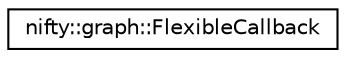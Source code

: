 digraph "Graphical Class Hierarchy"
{
  edge [fontname="Helvetica",fontsize="10",labelfontname="Helvetica",labelfontsize="10"];
  node [fontname="Helvetica",fontsize="10",shape=record];
  rankdir="LR";
  Node1 [label="nifty::graph::FlexibleCallback",height=0.2,width=0.4,color="black", fillcolor="white", style="filled",URL="$structnifty_1_1graph_1_1FlexibleCallback.html"];
}
